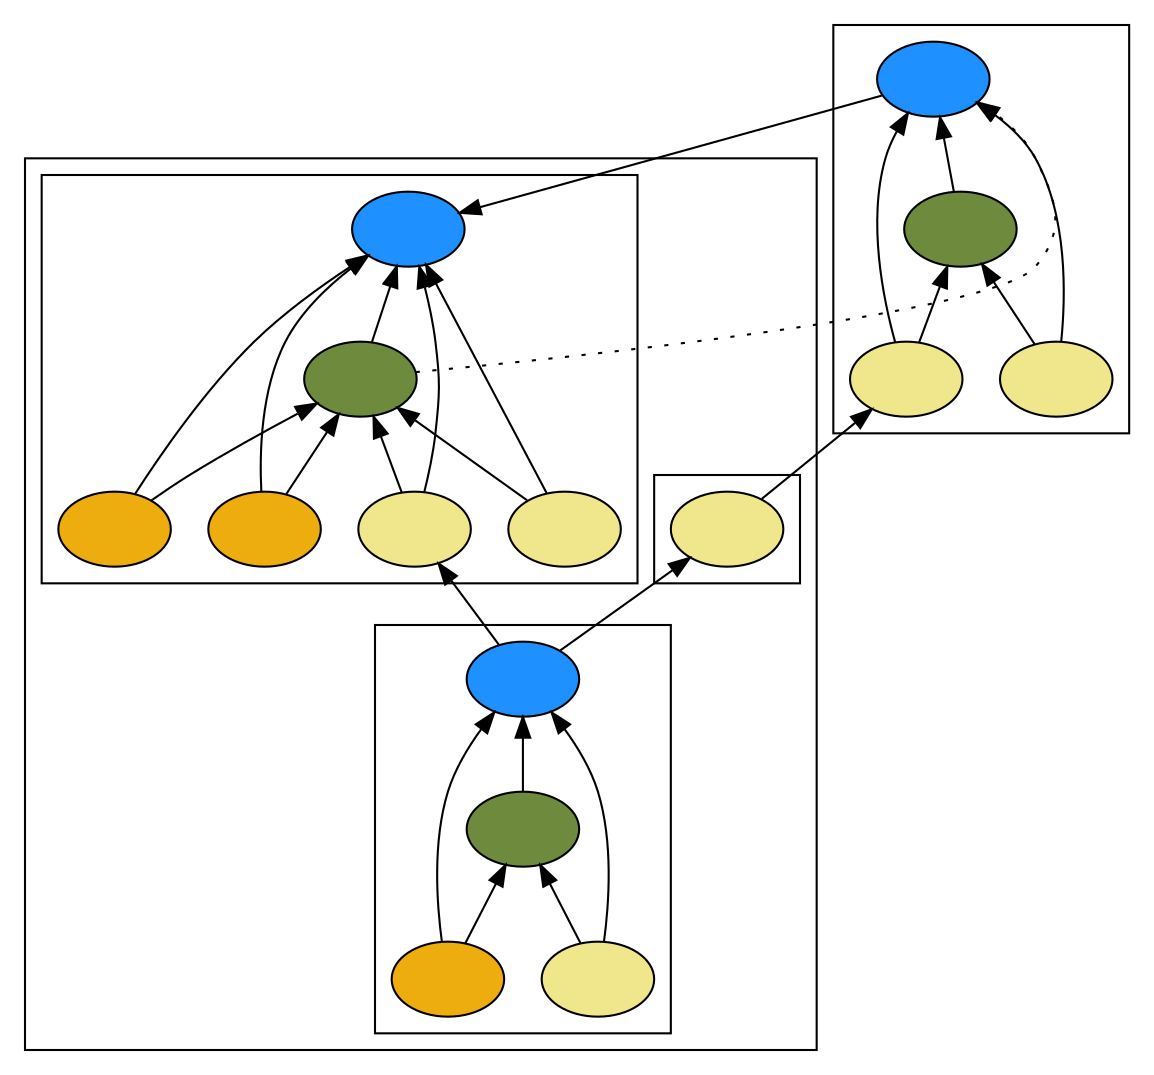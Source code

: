 digraph {
rankdir=BT
fontsize=24
subgraph cluster1 {
subgraph cluster2 {
"51894320"["fillcolor"="dodgerblue" "fontsize"="24" "label"="" "shape"="ellipse" "style"="filled" ]
"53886816"["fillcolor"="darkolivegreen4" "fontsize"="24" "label"="" "shape"="ellipse" "style"="filled" ]
"52750464"["fillcolor"="khaki" "fontsize"="24" "label"="" "shape"="ellipse" "style"="filled" ]
"52788208"["fillcolor"="darkgoldenrod2" "fontsize"="24" "label"="" "shape"="ellipse" "style"="filled" ]
}

subgraph cluster3 {
"53204112"["fillcolor"="khaki" "fontsize"="24" "label"="" "shape"="ellipse" "style"="filled" ]
}

subgraph cluster4 {
"53525392"["fillcolor"="dodgerblue" "fontsize"="24" "label"="" "shape"="ellipse" "style"="filled" ]
"53463872"["fillcolor"="darkolivegreen4" "fontsize"="24" "label"="" "shape"="ellipse" "style"="filled" ]
"52077520"["fillcolor"="khaki" "fontsize"="24" "label"="" "shape"="ellipse" "style"="filled" ]
"53239056"["fillcolor"="khaki" "fontsize"="24" "label"="" "shape"="ellipse" "style"="filled" ]
"51776016"["fillcolor"="darkgoldenrod2" "fontsize"="24" "label"="" "shape"="ellipse" "style"="filled" ]
"52070304"["fillcolor"="darkgoldenrod2" "fontsize"="24" "label"="" "shape"="ellipse" "style"="filled" ]
}

}

subgraph cluster5 {
"52202480"["fillcolor"="dodgerblue" "fontsize"="24" "label"="" "shape"="ellipse" "style"="filled" ]
"52238304"["fillcolor"="darkolivegreen4" "fontsize"="24" "label"="" "shape"="ellipse" "style"="filled" ]
"51971520"["fillcolor"="khaki" "fontsize"="24" "label"="" "shape"="ellipse" "style"="filled" ]
"52240192"["fillcolor"="khaki" "fontsize"="24" "label"="" "shape"="ellipse" "style"="filled" ]
}

"52750464" -> "51894320"["arrowhead"="normal" "color"="black" "constraint"="true" "style"="solid" ]
"52750464" -> "53886816"["arrowhead"="normal" "color"="black" "constraint"="true" "style"="solid" ]
"52788208" -> "51894320"["arrowhead"="normal" "color"="black" "constraint"="true" "style"="solid" ]
"52788208" -> "53886816"["arrowhead"="normal" "color"="black" "constraint"="true" "style"="solid" ]
"53886816" -> "51894320"["arrowhead"="normal" "color"="black" "constraint"="true" "style"="solid" ]
"51971520" -> "52202480"["arrowhead"="normal" "color"="black" "constraint"="true" "style"="solid" ]
"51971520" -> "52238304"["arrowhead"="normal" "color"="black" "constraint"="true" "style"="solid" ]
"52240192" -> "52202480"["arrowhead"="normal" "color"="black" "constraint"="true" "style"="solid" ]
"52240192" -> "52238304"["arrowhead"="normal" "color"="black" "constraint"="true" "style"="solid" ]
"53204112" -> "52240192"["arrowhead"="normal" "color"="black" "constraint"="true" "style"="solid" ]
"52238304" -> "52202480"["arrowhead"="normal" "color"="black" "constraint"="true" "style"="solid" ]
"51894320" -> "53204112"["arrowhead"="normal" "color"="black" "constraint"="true" "style"="solid" ]
"52077520" -> "53525392"["arrowhead"="normal" "color"="black" "constraint"="true" "style"="solid" ]
"52077520" -> "53463872"["arrowhead"="normal" "color"="black" "constraint"="true" "style"="solid" ]
"53239056" -> "53525392"["arrowhead"="normal" "color"="black" "constraint"="true" "style"="solid" ]
"53239056" -> "53463872"["arrowhead"="normal" "color"="black" "constraint"="true" "style"="solid" ]
"51894320" -> "53239056"["arrowhead"="normal" "color"="black" "constraint"="true" "style"="solid" ]
"51776016" -> "53525392"["arrowhead"="normal" "color"="black" "constraint"="true" "style"="solid" ]
"51776016" -> "53463872"["arrowhead"="normal" "color"="black" "constraint"="true" "style"="solid" ]
"52070304" -> "53525392"["arrowhead"="normal" "color"="black" "constraint"="true" "style"="solid" ]
"52070304" -> "53463872"["arrowhead"="normal" "color"="black" "constraint"="true" "style"="solid" ]
"53463872" -> "53525392"["arrowhead"="normal" "color"="black" "constraint"="true" "style"="solid" ]
"52202480" -> "53525392"["arrowhead"="normal" "color"="black" "constraint"="true" "style"="solid" ]
"53463872" -> "52202480"["arrowhead"="normal" "color"="black" "constraint"="false" "style"="dotted" ]

}